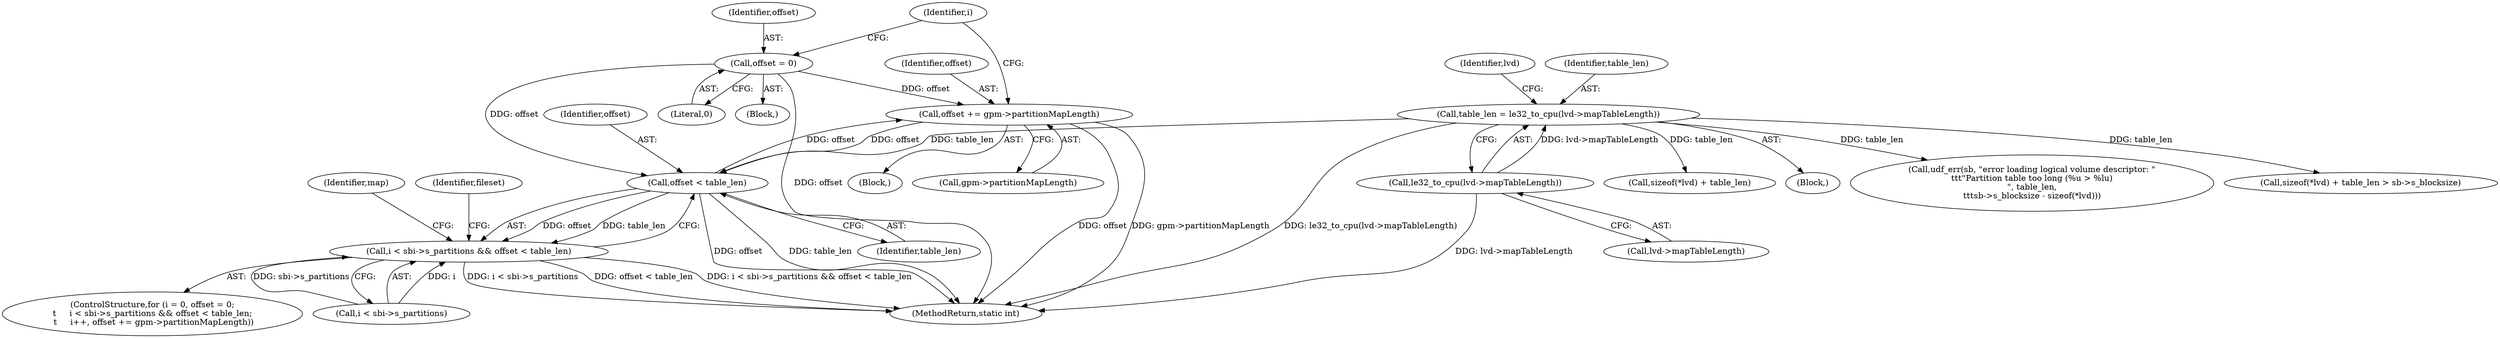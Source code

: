 digraph "0_linux_adee11b2085bee90bd8f4f52123ffb07882d6256@pointer" {
"1000207" [label="(Call,offset += gpm->partitionMapLength)"];
"1000192" [label="(Call,offset = 0)"];
"1000201" [label="(Call,offset < table_len)"];
"1000207" [label="(Call,offset += gpm->partitionMapLength)"];
"1000147" [label="(Call,table_len = le32_to_cpu(lvd->mapTableLength))"];
"1000149" [label="(Call,le32_to_cpu(lvd->mapTableLength))"];
"1000195" [label="(Call,i < sbi->s_partitions && offset < table_len)"];
"1000158" [label="(Identifier,lvd)"];
"1000192" [label="(Call,offset = 0)"];
"1000209" [label="(Call,gpm->partitionMapLength)"];
"1000187" [label="(ControlStructure,for (i = 0, offset = 0;\n\t     i < sbi->s_partitions && offset < table_len;\n \t     i++, offset += gpm->partitionMapLength))"];
"1000194" [label="(Literal,0)"];
"1000691" [label="(MethodReturn,static int)"];
"1000193" [label="(Identifier,offset)"];
"1000150" [label="(Call,lvd->mapTableLength)"];
"1000197" [label="(Identifier,i)"];
"1000147" [label="(Call,table_len = le32_to_cpu(lvd->mapTableLength))"];
"1000149" [label="(Call,le32_to_cpu(lvd->mapTableLength))"];
"1000155" [label="(Call,sizeof(*lvd) + table_len)"];
"1000195" [label="(Call,i < sbi->s_partitions && offset < table_len)"];
"1000188" [label="(Block,)"];
"1000104" [label="(Block,)"];
"1000208" [label="(Identifier,offset)"];
"1000202" [label="(Identifier,offset)"];
"1000201" [label="(Call,offset < table_len)"];
"1000646" [label="(Identifier,fileset)"];
"1000164" [label="(Call,udf_err(sb, \"error loading logical volume descriptor: \"\n\t\t\t\"Partition table too long (%u > %lu)\n\", table_len,\n\t\t\tsb->s_blocksize - sizeof(*lvd)))"];
"1000148" [label="(Identifier,table_len)"];
"1000207" [label="(Call,offset += gpm->partitionMapLength)"];
"1000196" [label="(Call,i < sbi->s_partitions)"];
"1000203" [label="(Identifier,table_len)"];
"1000204" [label="(Block,)"];
"1000215" [label="(Identifier,map)"];
"1000154" [label="(Call,sizeof(*lvd) + table_len > sb->s_blocksize)"];
"1000207" -> "1000204"  [label="AST: "];
"1000207" -> "1000209"  [label="CFG: "];
"1000208" -> "1000207"  [label="AST: "];
"1000209" -> "1000207"  [label="AST: "];
"1000197" -> "1000207"  [label="CFG: "];
"1000207" -> "1000691"  [label="DDG: gpm->partitionMapLength"];
"1000207" -> "1000691"  [label="DDG: offset"];
"1000207" -> "1000201"  [label="DDG: offset"];
"1000192" -> "1000207"  [label="DDG: offset"];
"1000201" -> "1000207"  [label="DDG: offset"];
"1000192" -> "1000188"  [label="AST: "];
"1000192" -> "1000194"  [label="CFG: "];
"1000193" -> "1000192"  [label="AST: "];
"1000194" -> "1000192"  [label="AST: "];
"1000197" -> "1000192"  [label="CFG: "];
"1000192" -> "1000691"  [label="DDG: offset"];
"1000192" -> "1000201"  [label="DDG: offset"];
"1000201" -> "1000195"  [label="AST: "];
"1000201" -> "1000203"  [label="CFG: "];
"1000202" -> "1000201"  [label="AST: "];
"1000203" -> "1000201"  [label="AST: "];
"1000195" -> "1000201"  [label="CFG: "];
"1000201" -> "1000691"  [label="DDG: table_len"];
"1000201" -> "1000691"  [label="DDG: offset"];
"1000201" -> "1000195"  [label="DDG: offset"];
"1000201" -> "1000195"  [label="DDG: table_len"];
"1000147" -> "1000201"  [label="DDG: table_len"];
"1000147" -> "1000104"  [label="AST: "];
"1000147" -> "1000149"  [label="CFG: "];
"1000148" -> "1000147"  [label="AST: "];
"1000149" -> "1000147"  [label="AST: "];
"1000158" -> "1000147"  [label="CFG: "];
"1000147" -> "1000691"  [label="DDG: le32_to_cpu(lvd->mapTableLength)"];
"1000149" -> "1000147"  [label="DDG: lvd->mapTableLength"];
"1000147" -> "1000154"  [label="DDG: table_len"];
"1000147" -> "1000155"  [label="DDG: table_len"];
"1000147" -> "1000164"  [label="DDG: table_len"];
"1000149" -> "1000150"  [label="CFG: "];
"1000150" -> "1000149"  [label="AST: "];
"1000149" -> "1000691"  [label="DDG: lvd->mapTableLength"];
"1000195" -> "1000187"  [label="AST: "];
"1000195" -> "1000196"  [label="CFG: "];
"1000196" -> "1000195"  [label="AST: "];
"1000215" -> "1000195"  [label="CFG: "];
"1000646" -> "1000195"  [label="CFG: "];
"1000195" -> "1000691"  [label="DDG: offset < table_len"];
"1000195" -> "1000691"  [label="DDG: i < sbi->s_partitions && offset < table_len"];
"1000195" -> "1000691"  [label="DDG: i < sbi->s_partitions"];
"1000196" -> "1000195"  [label="DDG: i"];
"1000196" -> "1000195"  [label="DDG: sbi->s_partitions"];
}
